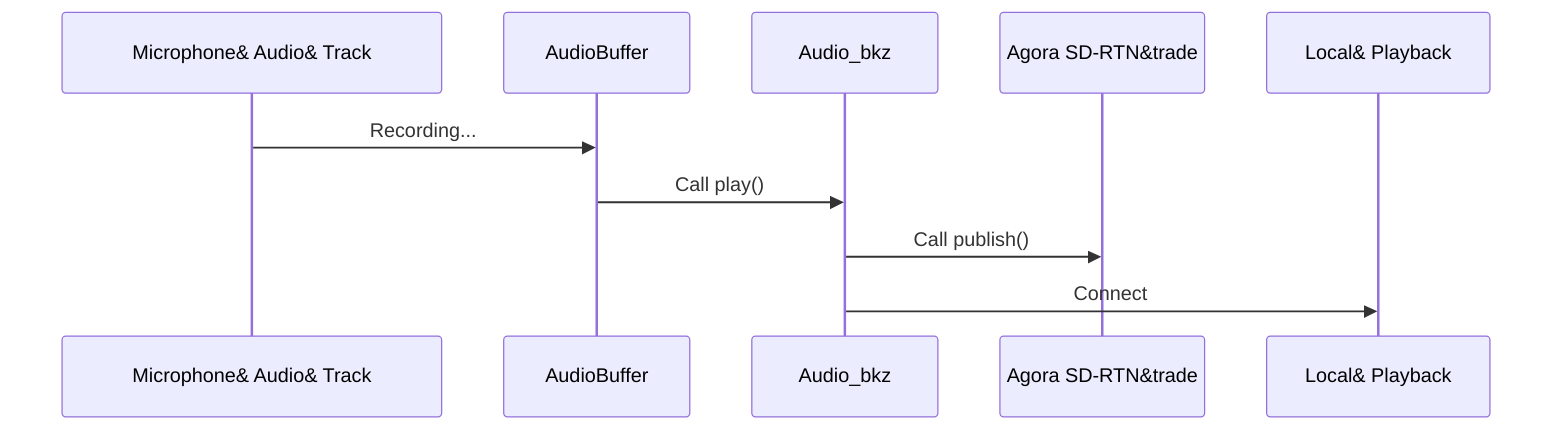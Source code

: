 sequenceDiagram
    participant MicrophoneAudioTrack as Microphone&#10;Audio&#10;Track
    participant AudioBuffer1 as AudioBuffer
    participant AudioBuffer2 as Audio_bkz
    participant AgoraSDRTN as Agora SD-RTN&trade;
    participant LocalPlayback as Local&#10;Playback

    MicrophoneAudioTrack ->> AudioBuffer1: Recording...
    AudioBuffer1 ->> AudioBuffer2: Call play()
    AudioBuffer2 ->> AgoraSDRTN: Call publish()
    AudioBuffer2 ->> LocalPlayback: Connect